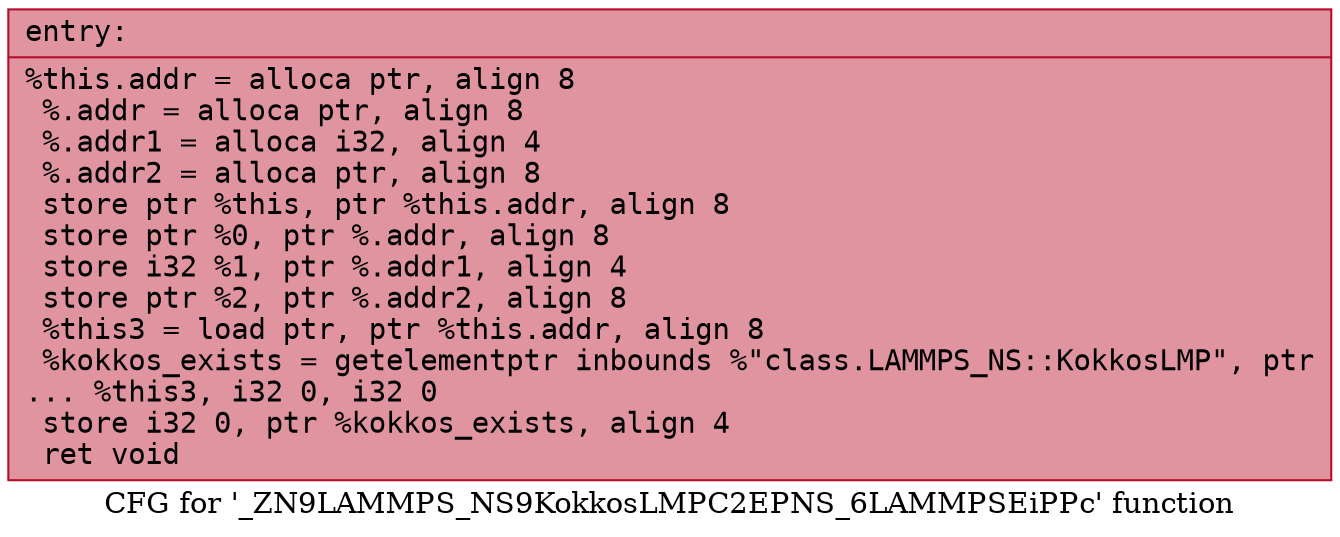 digraph "CFG for '_ZN9LAMMPS_NS9KokkosLMPC2EPNS_6LAMMPSEiPPc' function" {
	label="CFG for '_ZN9LAMMPS_NS9KokkosLMPC2EPNS_6LAMMPSEiPPc' function";

	Node0x565291abf6e0 [shape=record,color="#b70d28ff", style=filled, fillcolor="#b70d2870" fontname="Courier",label="{entry:\l|  %this.addr = alloca ptr, align 8\l  %.addr = alloca ptr, align 8\l  %.addr1 = alloca i32, align 4\l  %.addr2 = alloca ptr, align 8\l  store ptr %this, ptr %this.addr, align 8\l  store ptr %0, ptr %.addr, align 8\l  store i32 %1, ptr %.addr1, align 4\l  store ptr %2, ptr %.addr2, align 8\l  %this3 = load ptr, ptr %this.addr, align 8\l  %kokkos_exists = getelementptr inbounds %\"class.LAMMPS_NS::KokkosLMP\", ptr\l... %this3, i32 0, i32 0\l  store i32 0, ptr %kokkos_exists, align 4\l  ret void\l}"];
}
